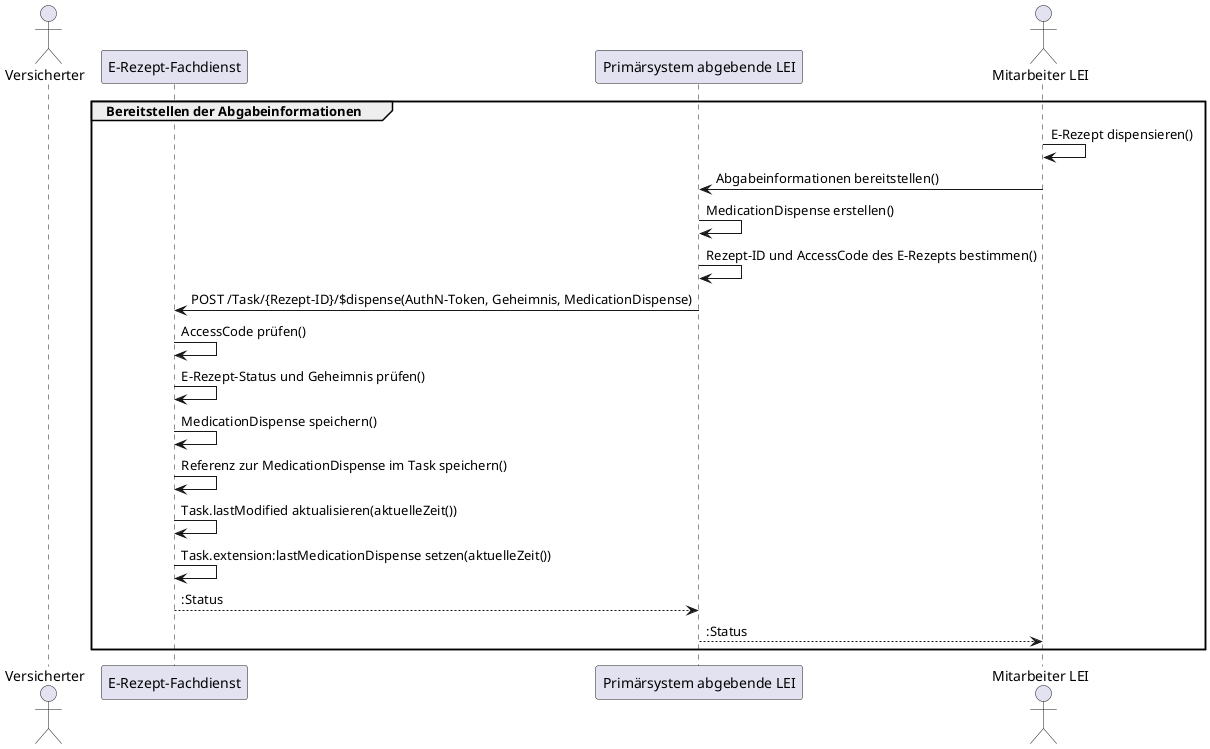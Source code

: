 @startuml Aktualisierte Abgabeinformationen

actor Versicherter
participant "E-Rezept-Fachdienst" as FD
participant "Primärsystem abgebende LEI" as AVS
actor "Mitarbeiter LEI" as Apotheker

group Bereitstellen der Abgabeinformationen
Apotheker -> Apotheker: E-Rezept dispensieren()
Apotheker -> AVS: Abgabeinformationen bereitstellen()
AVS -> AVS: MedicationDispense erstellen()
AVS -> AVS: Rezept-ID und AccessCode des E-Rezepts bestimmen()
AVS -> FD: POST /Task/{Rezept-ID}/$dispense(AuthN-Token, Geheimnis, MedicationDispense)

FD -> FD: AccessCode prüfen()
FD -> FD: E-Rezept-Status und Geheimnis prüfen()
FD -> FD: MedicationDispense speichern()
FD -> FD: Referenz zur MedicationDispense im Task speichern()
FD -> FD: Task.lastModified aktualisieren(aktuelleZeit())
FD -> FD: Task.extension:lastMedicationDispense setzen(aktuelleZeit())
FD --> AVS: :Status
AVS --> Apotheker: :Status
end

@enduml